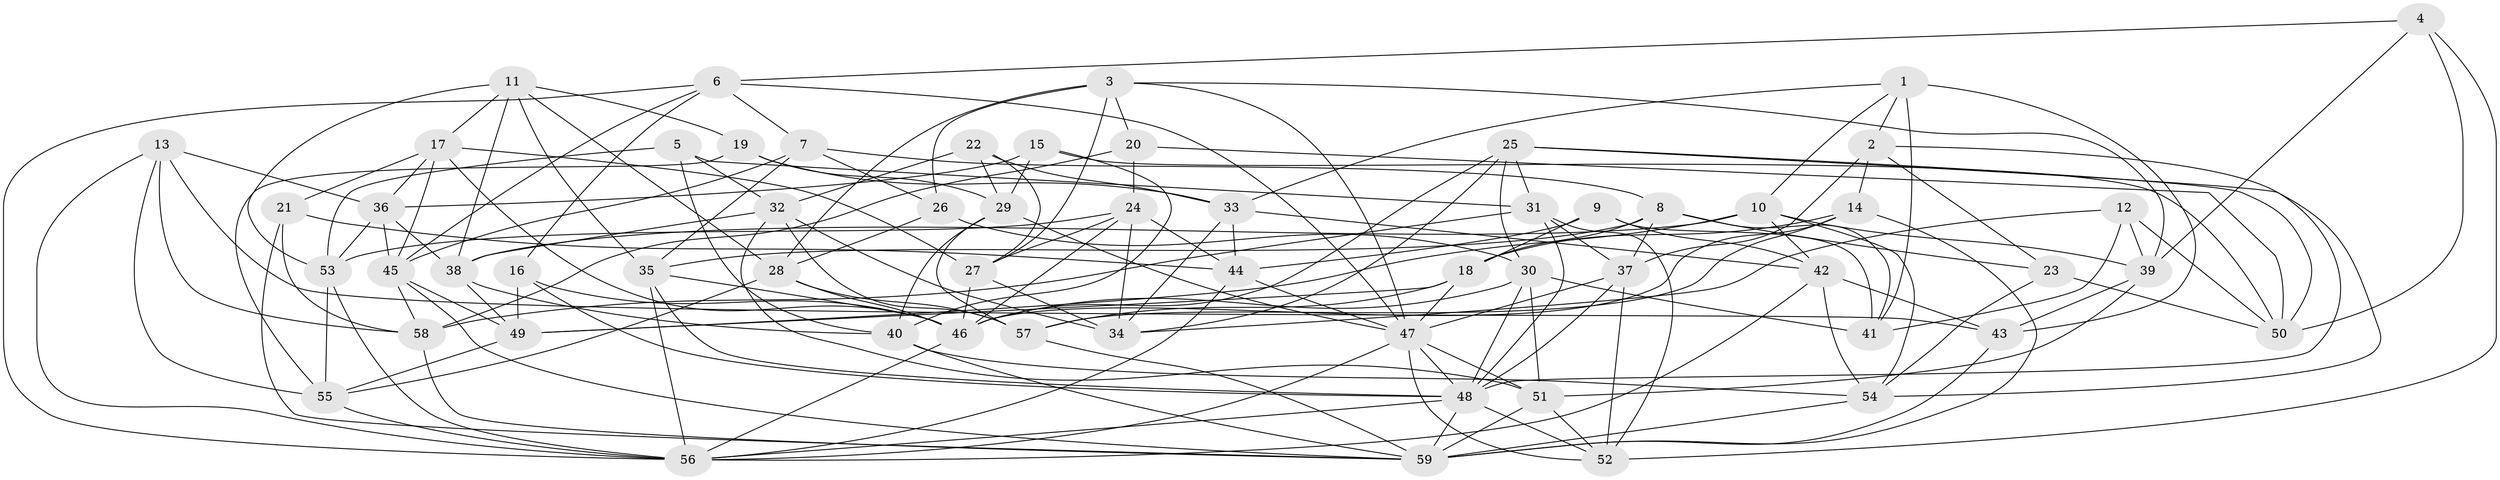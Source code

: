 // original degree distribution, {4: 1.0}
// Generated by graph-tools (version 1.1) at 2025/50/03/09/25 03:50:51]
// undirected, 59 vertices, 172 edges
graph export_dot {
graph [start="1"]
  node [color=gray90,style=filled];
  1;
  2;
  3;
  4;
  5;
  6;
  7;
  8;
  9;
  10;
  11;
  12;
  13;
  14;
  15;
  16;
  17;
  18;
  19;
  20;
  21;
  22;
  23;
  24;
  25;
  26;
  27;
  28;
  29;
  30;
  31;
  32;
  33;
  34;
  35;
  36;
  37;
  38;
  39;
  40;
  41;
  42;
  43;
  44;
  45;
  46;
  47;
  48;
  49;
  50;
  51;
  52;
  53;
  54;
  55;
  56;
  57;
  58;
  59;
  1 -- 2 [weight=1.0];
  1 -- 10 [weight=1.0];
  1 -- 33 [weight=1.0];
  1 -- 41 [weight=2.0];
  1 -- 43 [weight=1.0];
  2 -- 14 [weight=2.0];
  2 -- 23 [weight=1.0];
  2 -- 37 [weight=1.0];
  2 -- 48 [weight=1.0];
  3 -- 20 [weight=1.0];
  3 -- 26 [weight=1.0];
  3 -- 27 [weight=1.0];
  3 -- 28 [weight=1.0];
  3 -- 39 [weight=1.0];
  3 -- 47 [weight=1.0];
  4 -- 6 [weight=1.0];
  4 -- 39 [weight=1.0];
  4 -- 50 [weight=1.0];
  4 -- 52 [weight=1.0];
  5 -- 31 [weight=1.0];
  5 -- 32 [weight=1.0];
  5 -- 40 [weight=1.0];
  5 -- 53 [weight=1.0];
  6 -- 7 [weight=1.0];
  6 -- 16 [weight=1.0];
  6 -- 45 [weight=1.0];
  6 -- 47 [weight=1.0];
  6 -- 56 [weight=1.0];
  7 -- 8 [weight=1.0];
  7 -- 26 [weight=1.0];
  7 -- 35 [weight=1.0];
  7 -- 45 [weight=2.0];
  8 -- 18 [weight=1.0];
  8 -- 23 [weight=1.0];
  8 -- 35 [weight=1.0];
  8 -- 37 [weight=1.0];
  8 -- 41 [weight=1.0];
  9 -- 18 [weight=1.0];
  9 -- 41 [weight=1.0];
  9 -- 42 [weight=1.0];
  9 -- 44 [weight=1.0];
  10 -- 38 [weight=1.0];
  10 -- 39 [weight=1.0];
  10 -- 42 [weight=1.0];
  10 -- 49 [weight=1.0];
  10 -- 54 [weight=1.0];
  11 -- 17 [weight=1.0];
  11 -- 19 [weight=1.0];
  11 -- 28 [weight=1.0];
  11 -- 35 [weight=1.0];
  11 -- 38 [weight=1.0];
  11 -- 53 [weight=1.0];
  12 -- 34 [weight=1.0];
  12 -- 39 [weight=1.0];
  12 -- 41 [weight=1.0];
  12 -- 50 [weight=1.0];
  13 -- 36 [weight=1.0];
  13 -- 43 [weight=2.0];
  13 -- 55 [weight=1.0];
  13 -- 56 [weight=1.0];
  13 -- 58 [weight=1.0];
  14 -- 18 [weight=1.0];
  14 -- 46 [weight=1.0];
  14 -- 57 [weight=1.0];
  14 -- 59 [weight=1.0];
  15 -- 29 [weight=1.0];
  15 -- 36 [weight=1.0];
  15 -- 40 [weight=1.0];
  15 -- 50 [weight=1.0];
  16 -- 46 [weight=1.0];
  16 -- 48 [weight=1.0];
  16 -- 49 [weight=1.0];
  17 -- 21 [weight=1.0];
  17 -- 27 [weight=1.0];
  17 -- 36 [weight=1.0];
  17 -- 45 [weight=1.0];
  17 -- 46 [weight=1.0];
  18 -- 47 [weight=1.0];
  18 -- 49 [weight=1.0];
  18 -- 57 [weight=1.0];
  19 -- 29 [weight=1.0];
  19 -- 33 [weight=1.0];
  19 -- 55 [weight=1.0];
  20 -- 24 [weight=1.0];
  20 -- 50 [weight=1.0];
  20 -- 58 [weight=1.0];
  21 -- 44 [weight=1.0];
  21 -- 58 [weight=1.0];
  21 -- 59 [weight=1.0];
  22 -- 27 [weight=1.0];
  22 -- 29 [weight=1.0];
  22 -- 32 [weight=1.0];
  22 -- 33 [weight=1.0];
  23 -- 50 [weight=1.0];
  23 -- 54 [weight=1.0];
  24 -- 27 [weight=1.0];
  24 -- 34 [weight=1.0];
  24 -- 44 [weight=1.0];
  24 -- 46 [weight=1.0];
  24 -- 53 [weight=1.0];
  25 -- 30 [weight=1.0];
  25 -- 31 [weight=1.0];
  25 -- 34 [weight=1.0];
  25 -- 46 [weight=1.0];
  25 -- 50 [weight=1.0];
  25 -- 54 [weight=1.0];
  26 -- 28 [weight=1.0];
  26 -- 30 [weight=1.0];
  27 -- 34 [weight=1.0];
  27 -- 46 [weight=1.0];
  28 -- 46 [weight=1.0];
  28 -- 55 [weight=1.0];
  28 -- 57 [weight=1.0];
  29 -- 40 [weight=1.0];
  29 -- 47 [weight=1.0];
  29 -- 57 [weight=1.0];
  30 -- 41 [weight=1.0];
  30 -- 46 [weight=1.0];
  30 -- 48 [weight=1.0];
  30 -- 51 [weight=1.0];
  31 -- 37 [weight=1.0];
  31 -- 48 [weight=1.0];
  31 -- 52 [weight=1.0];
  31 -- 58 [weight=1.0];
  32 -- 34 [weight=1.0];
  32 -- 38 [weight=1.0];
  32 -- 51 [weight=1.0];
  32 -- 57 [weight=1.0];
  33 -- 34 [weight=1.0];
  33 -- 42 [weight=1.0];
  33 -- 44 [weight=1.0];
  35 -- 46 [weight=1.0];
  35 -- 48 [weight=1.0];
  35 -- 56 [weight=1.0];
  36 -- 38 [weight=1.0];
  36 -- 45 [weight=1.0];
  36 -- 53 [weight=1.0];
  37 -- 47 [weight=1.0];
  37 -- 48 [weight=1.0];
  37 -- 52 [weight=1.0];
  38 -- 40 [weight=1.0];
  38 -- 49 [weight=1.0];
  39 -- 43 [weight=1.0];
  39 -- 51 [weight=1.0];
  40 -- 54 [weight=1.0];
  40 -- 59 [weight=1.0];
  42 -- 43 [weight=1.0];
  42 -- 54 [weight=1.0];
  42 -- 56 [weight=1.0];
  43 -- 59 [weight=1.0];
  44 -- 47 [weight=1.0];
  44 -- 56 [weight=1.0];
  45 -- 49 [weight=1.0];
  45 -- 58 [weight=1.0];
  45 -- 59 [weight=1.0];
  46 -- 56 [weight=1.0];
  47 -- 48 [weight=1.0];
  47 -- 51 [weight=1.0];
  47 -- 52 [weight=1.0];
  47 -- 56 [weight=1.0];
  48 -- 52 [weight=1.0];
  48 -- 56 [weight=1.0];
  48 -- 59 [weight=1.0];
  49 -- 55 [weight=1.0];
  51 -- 52 [weight=1.0];
  51 -- 59 [weight=1.0];
  53 -- 55 [weight=1.0];
  53 -- 56 [weight=1.0];
  54 -- 59 [weight=1.0];
  55 -- 56 [weight=1.0];
  57 -- 59 [weight=1.0];
  58 -- 59 [weight=1.0];
}
